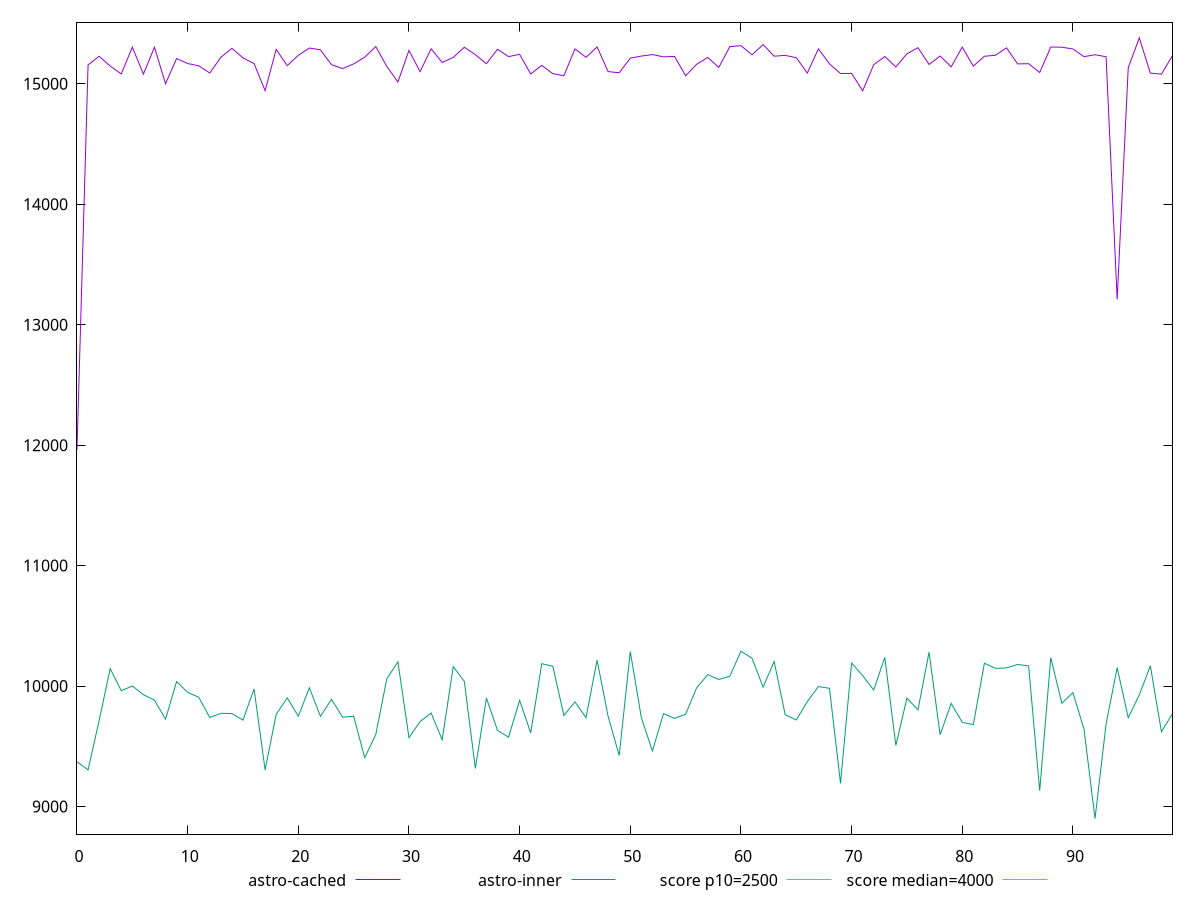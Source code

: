 reset

$astroCached <<EOF
0 11963.312000000002
1 15156.633000000002
2 15228.951500000003
3 15147.390000000001
4 15082.43635
5 15304.567500000001
6 15080.81785
7 15303.887
8 15000.5985
9 15210.077499999998
10 15168.594550000002
11 15149.708000000002
12 15089.836
13 15220.266499999998
14 15294.898999999998
15 15215.226
16 15168.493
17 14943.402750000003
18 15286.114000000001
19 15151.047499999997
20 15236.581900000001
21 15297.2685
22 15282.459499999997
23 15158.866500000002
24 15126.8275
25 15165.359650000002
26 15221.272
27 15309.044999999998
28 15144.662999999997
29 15015.121500000001
30 15277.646
31 15100.989049999998
32 15290.895
33 15177.86605
34 15219.465500000002
35 15303.917
36 15242.151499999998
37 15167.2535
38 15286.900000000001
39 15226.1535
40 15245.0405
41 15081.916500000001
42 15153.246500000003
43 15084.276999999998
44 15067.365999999998
45 15289.868499999997
46 15220.550499999998
47 15306.029999999995
48 15101.640900000002
49 15091.858999999997
50 15213.4875
51 15230.361500000003
52 15243.196999999996
53 15223.897500000001
54 15227.698499999999
55 15067.3815
56 15162.5385
57 15219.0245
58 15136.9225
59 15308.941499999997
60 15317.315999999997
61 15241.014999999996
62 15325.770499999997
63 15229.798999999999
64 15236.270499999999
65 15216.899500000003
66 15089.45965
67 15290.5245
68 15166.1555
69 15085.249799999998
70 15086.988000000001
71 14941.964
72 15158.413000000002
73 15227.039999999999
74 15140.3165
75 15249.357999999997
76 15300.3575
77 15160.906499999997
78 15231.104500000001
79 15141.231
80 15305.0245
81 15146.9045
82 15229.139499999997
83 15237.099000000002
84 15298.601999999999
85 15165.647999999997
86 15167.175500000001
87 15094.168349999998
88 15305.6605
89 15304.135999999999
90 15289.4615
91 15225.702000000001
92 15241.635500000002
93 15225.1535
94 13210.142500000002
95 15134.1345
96 15381.359
97 15089.131500000001
98 15080.444000000001
99 15234.753500000003
EOF

$astroInner <<EOF
0 9371.237
1 9304.070500000002
2 9713.367499999998
3 10144.671450000002
4 9960.981899999999
5 10000.376450000003
6 9927.939999999999
7 9882.58235
8 9725.1334
9 10036.829000000002
10 9946.836
11 9906.717
12 9738.3845
13 9773.344000000001
14 9771.720999999998
15 9716.831999999999
16 9976.2382
17 9303.5195
18 9765.48
19 9901.643650000002
20 9749.223999999998
21 9985.3365
22 9748.441200000001
23 9889.361
24 9741.079999999998
25 9748.95295
26 9405.2835
27 9596.937
28 10060.628500000003
29 10200.5721
30 9571.372
31 9704.231650000002
32 9776.069
33 9553.811999999998
34 10160.992699999999
35 10039.52985
36 9316.288500000002
37 9899.873
38 9631.938
39 9574.569200000002
40 9881.655
41 9610.481
42 10185.314400000001
43 10164.274500000001
44 9755.263499999997
45 9868.89
46 9736.700499999997
47 10215.4035
48 9746.9745
49 9423.147
50 10286.991
51 9737.5625
52 9460.450499999999
53 9770.847500000003
54 9731.555999999999
55 9765.511499999999
56 9985.954399999997
57 10093.720000000001
58 10054.579
59 10081.699
60 10289.085499999997
61 10230.613399999998
62 9991.467
63 10202.97875
64 9761.656000000003
65 9718.189999999999
66 9871.00195
67 9995.4575
68 9981.301
69 9191.760999999999
70 10190.943800000001
71 10086.547999999999
72 9966.889900000002
73 10237.20815
74 9506.521
75 9899.428349999998
76 9802.9145
77 10281.10855
78 9595.908500000001
79 9855.478
80 9698.840500000002
81 9679.2255
82 10189.131000000001
83 10147.203999999998
84 10150.430949999998
85 10178.8275
86 10167.424500000001
87 9130.943500000001
88 10235.233499999998
89 9857.2485
90 9944.858
91 9642.307
92 8899.86
93 9685.8
94 10152.130000000001
95 9736.7295
96 9926.6885
97 10167.4025
98 9620.128600000002
99 9771.348999999998
EOF

set key outside below
set xrange [0:99]
set yrange [8770.23002:15510.98898]
set trange [8770.23002:15510.98898]
set terminal svg size 640, 520 enhanced background rgb 'white'
set output "reports/report_00033_2021-03-01T14-23-16.841Z/largest-contentful-paint/comparison/line/1_vs_2.svg"

plot $astroCached title "astro-cached" with line, \
     $astroInner title "astro-inner" with line, \
     2500 title "score p10=2500", \
     4000 title "score median=4000"

reset
